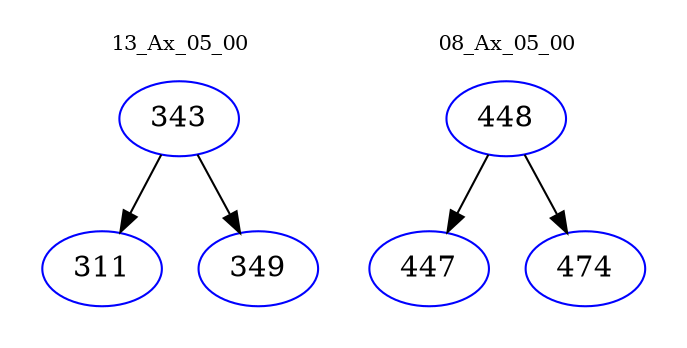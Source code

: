 digraph{
subgraph cluster_0 {
color = white
label = "13_Ax_05_00";
fontsize=10;
T0_343 [label="343", color="blue"]
T0_343 -> T0_311 [color="black"]
T0_311 [label="311", color="blue"]
T0_343 -> T0_349 [color="black"]
T0_349 [label="349", color="blue"]
}
subgraph cluster_1 {
color = white
label = "08_Ax_05_00";
fontsize=10;
T1_448 [label="448", color="blue"]
T1_448 -> T1_447 [color="black"]
T1_447 [label="447", color="blue"]
T1_448 -> T1_474 [color="black"]
T1_474 [label="474", color="blue"]
}
}
